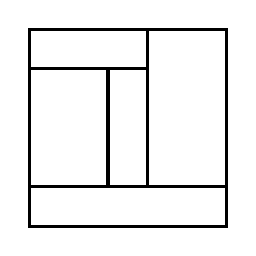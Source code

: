 \begin{tikzpicture}[very thick, scale=.5]
    \draw (0,4) rectangle (3,5);
    \draw (0,1) rectangle (2,4);
    \draw (2,1) rectangle (3,4);
    \draw (3,1) rectangle (5,5);
    \draw (0,0) rectangle (5,1);
\end{tikzpicture}

